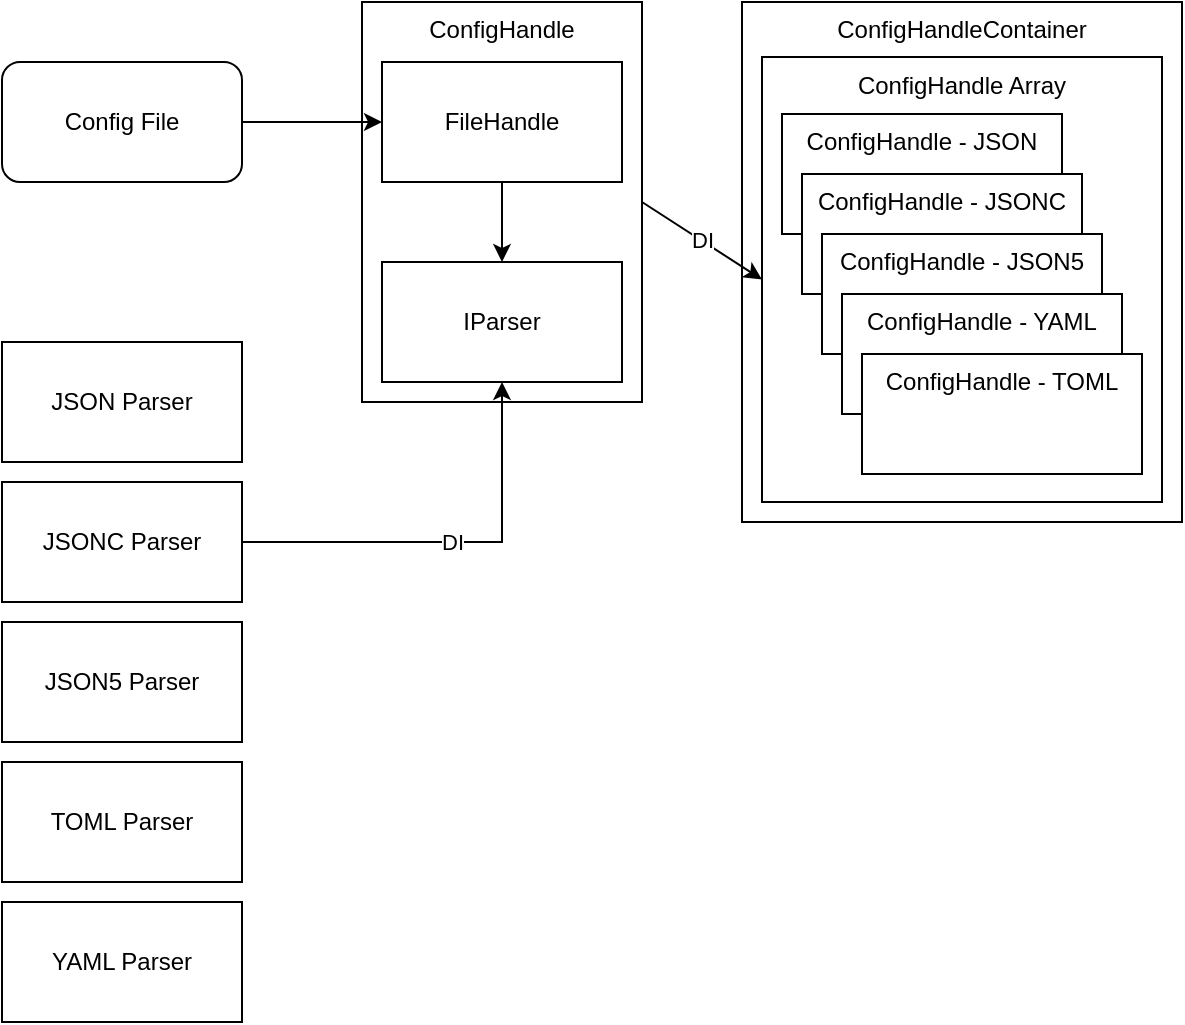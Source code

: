 <mxfile version="24.7.8">
  <diagram name="페이지-1" id="KoL4qgEDSzMen984Qfe7">
    <mxGraphModel dx="1434" dy="854" grid="1" gridSize="10" guides="1" tooltips="1" connect="1" arrows="1" fold="1" page="1" pageScale="1" pageWidth="827" pageHeight="1169" math="0" shadow="0">
      <root>
        <mxCell id="0" />
        <mxCell id="1" parent="0" />
        <mxCell id="KQd2LB36yqsIwt_PhO4b-23" value="ConfigHandleContainer" style="rounded=0;whiteSpace=wrap;html=1;verticalAlign=top;" parent="1" vertex="1">
          <mxGeometry x="430" y="30" width="220" height="260" as="geometry" />
        </mxCell>
        <mxCell id="54fGZRpLJvanQSiLPDoS-1" value="ConfigHandle Array" style="rounded=0;whiteSpace=wrap;html=1;verticalAlign=top;" vertex="1" parent="1">
          <mxGeometry x="440" y="57.5" width="200" height="222.5" as="geometry" />
        </mxCell>
        <mxCell id="KQd2LB36yqsIwt_PhO4b-12" value="ConfigHandle" style="rounded=0;whiteSpace=wrap;html=1;verticalAlign=top;" parent="1" vertex="1">
          <mxGeometry x="240" y="30" width="140" height="200" as="geometry" />
        </mxCell>
        <mxCell id="KQd2LB36yqsIwt_PhO4b-5" value="FileHandle" style="rounded=0;whiteSpace=wrap;html=1;" parent="1" vertex="1">
          <mxGeometry x="250" y="60" width="120" height="60" as="geometry" />
        </mxCell>
        <mxCell id="KQd2LB36yqsIwt_PhO4b-6" value="IParser" style="rounded=0;whiteSpace=wrap;html=1;" parent="1" vertex="1">
          <mxGeometry x="250" y="160" width="120" height="60" as="geometry" />
        </mxCell>
        <mxCell id="KQd2LB36yqsIwt_PhO4b-11" value="Config File" style="rounded=1;whiteSpace=wrap;html=1;" parent="1" vertex="1">
          <mxGeometry x="60" y="60" width="120" height="60" as="geometry" />
        </mxCell>
        <mxCell id="KQd2LB36yqsIwt_PhO4b-13" value="" style="endArrow=classic;html=1;rounded=0;exitX=1;exitY=0.5;exitDx=0;exitDy=0;entryX=0;entryY=0.5;entryDx=0;entryDy=0;" parent="1" source="KQd2LB36yqsIwt_PhO4b-11" target="KQd2LB36yqsIwt_PhO4b-5" edge="1">
          <mxGeometry width="50" height="50" relative="1" as="geometry">
            <mxPoint x="390" y="440" as="sourcePoint" />
            <mxPoint x="440" y="390" as="targetPoint" />
          </mxGeometry>
        </mxCell>
        <mxCell id="KQd2LB36yqsIwt_PhO4b-14" value="" style="endArrow=classic;html=1;rounded=0;entryX=0.5;entryY=0;entryDx=0;entryDy=0;exitX=0.5;exitY=1;exitDx=0;exitDy=0;" parent="1" source="KQd2LB36yqsIwt_PhO4b-5" target="KQd2LB36yqsIwt_PhO4b-6" edge="1">
          <mxGeometry width="50" height="50" relative="1" as="geometry">
            <mxPoint x="190" y="100" as="sourcePoint" />
            <mxPoint x="260" y="100" as="targetPoint" />
          </mxGeometry>
        </mxCell>
        <mxCell id="KQd2LB36yqsIwt_PhO4b-16" value="JSON Parser" style="rounded=0;whiteSpace=wrap;html=1;" parent="1" vertex="1">
          <mxGeometry x="60" y="200" width="120" height="60" as="geometry" />
        </mxCell>
        <mxCell id="KQd2LB36yqsIwt_PhO4b-17" value="JSONC Parser" style="rounded=0;whiteSpace=wrap;html=1;" parent="1" vertex="1">
          <mxGeometry x="60" y="270" width="120" height="60" as="geometry" />
        </mxCell>
        <mxCell id="KQd2LB36yqsIwt_PhO4b-18" value="TOML Parser" style="rounded=0;whiteSpace=wrap;html=1;" parent="1" vertex="1">
          <mxGeometry x="60" y="410" width="120" height="60" as="geometry" />
        </mxCell>
        <mxCell id="KQd2LB36yqsIwt_PhO4b-19" value="YAML Parser" style="rounded=0;whiteSpace=wrap;html=1;" parent="1" vertex="1">
          <mxGeometry x="60" y="480" width="120" height="60" as="geometry" />
        </mxCell>
        <mxCell id="KQd2LB36yqsIwt_PhO4b-20" value="JSON5 Parser" style="rounded=0;whiteSpace=wrap;html=1;" parent="1" vertex="1">
          <mxGeometry x="60" y="340" width="120" height="60" as="geometry" />
        </mxCell>
        <mxCell id="KQd2LB36yqsIwt_PhO4b-21" value="DI" style="endArrow=classic;html=1;rounded=0;exitX=1;exitY=0.5;exitDx=0;exitDy=0;entryX=0.5;entryY=1;entryDx=0;entryDy=0;edgeStyle=orthogonalEdgeStyle;" parent="1" source="KQd2LB36yqsIwt_PhO4b-17" target="KQd2LB36yqsIwt_PhO4b-6" edge="1">
          <mxGeometry width="50" height="50" relative="1" as="geometry">
            <mxPoint x="410" y="350" as="sourcePoint" />
            <mxPoint x="460" y="300" as="targetPoint" />
          </mxGeometry>
        </mxCell>
        <mxCell id="KQd2LB36yqsIwt_PhO4b-26" value="ConfigHandle - JSON" style="rounded=0;whiteSpace=wrap;html=1;verticalAlign=top;" parent="1" vertex="1">
          <mxGeometry x="450" y="86" width="140" height="60" as="geometry" />
        </mxCell>
        <mxCell id="KQd2LB36yqsIwt_PhO4b-30" value="ConfigHandle - JSONC" style="rounded=0;whiteSpace=wrap;html=1;verticalAlign=top;" parent="1" vertex="1">
          <mxGeometry x="460" y="116" width="140" height="60" as="geometry" />
        </mxCell>
        <mxCell id="KQd2LB36yqsIwt_PhO4b-31" value="ConfigHandle - JSON5" style="rounded=0;whiteSpace=wrap;html=1;verticalAlign=top;" parent="1" vertex="1">
          <mxGeometry x="470" y="146" width="140" height="60" as="geometry" />
        </mxCell>
        <mxCell id="KQd2LB36yqsIwt_PhO4b-32" value="ConfigHandle - YAML" style="rounded=0;whiteSpace=wrap;html=1;verticalAlign=top;" parent="1" vertex="1">
          <mxGeometry x="480" y="176" width="140" height="60" as="geometry" />
        </mxCell>
        <mxCell id="KQd2LB36yqsIwt_PhO4b-33" value="ConfigHandle - TOML" style="rounded=0;whiteSpace=wrap;html=1;verticalAlign=top;" parent="1" vertex="1">
          <mxGeometry x="490" y="206" width="140" height="60" as="geometry" />
        </mxCell>
        <mxCell id="KQd2LB36yqsIwt_PhO4b-34" value="DI" style="endArrow=classic;html=1;rounded=0;exitX=1;exitY=0.5;exitDx=0;exitDy=0;entryX=0;entryY=0.5;entryDx=0;entryDy=0;" parent="1" source="KQd2LB36yqsIwt_PhO4b-12" target="54fGZRpLJvanQSiLPDoS-1" edge="1">
          <mxGeometry width="50" height="50" relative="1" as="geometry">
            <mxPoint x="410" y="350" as="sourcePoint" />
            <mxPoint x="460" y="300" as="targetPoint" />
          </mxGeometry>
        </mxCell>
      </root>
    </mxGraphModel>
  </diagram>
</mxfile>
